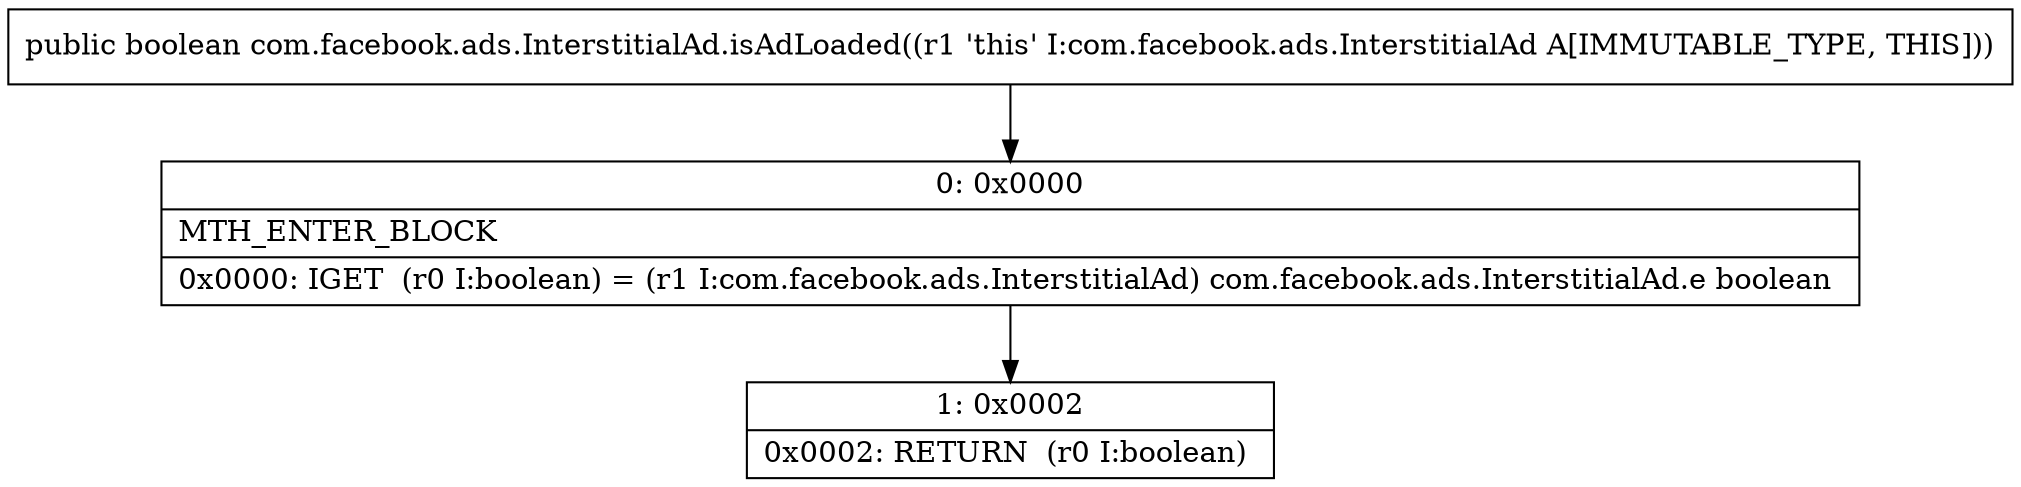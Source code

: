 digraph "CFG forcom.facebook.ads.InterstitialAd.isAdLoaded()Z" {
Node_0 [shape=record,label="{0\:\ 0x0000|MTH_ENTER_BLOCK\l|0x0000: IGET  (r0 I:boolean) = (r1 I:com.facebook.ads.InterstitialAd) com.facebook.ads.InterstitialAd.e boolean \l}"];
Node_1 [shape=record,label="{1\:\ 0x0002|0x0002: RETURN  (r0 I:boolean) \l}"];
MethodNode[shape=record,label="{public boolean com.facebook.ads.InterstitialAd.isAdLoaded((r1 'this' I:com.facebook.ads.InterstitialAd A[IMMUTABLE_TYPE, THIS])) }"];
MethodNode -> Node_0;
Node_0 -> Node_1;
}

